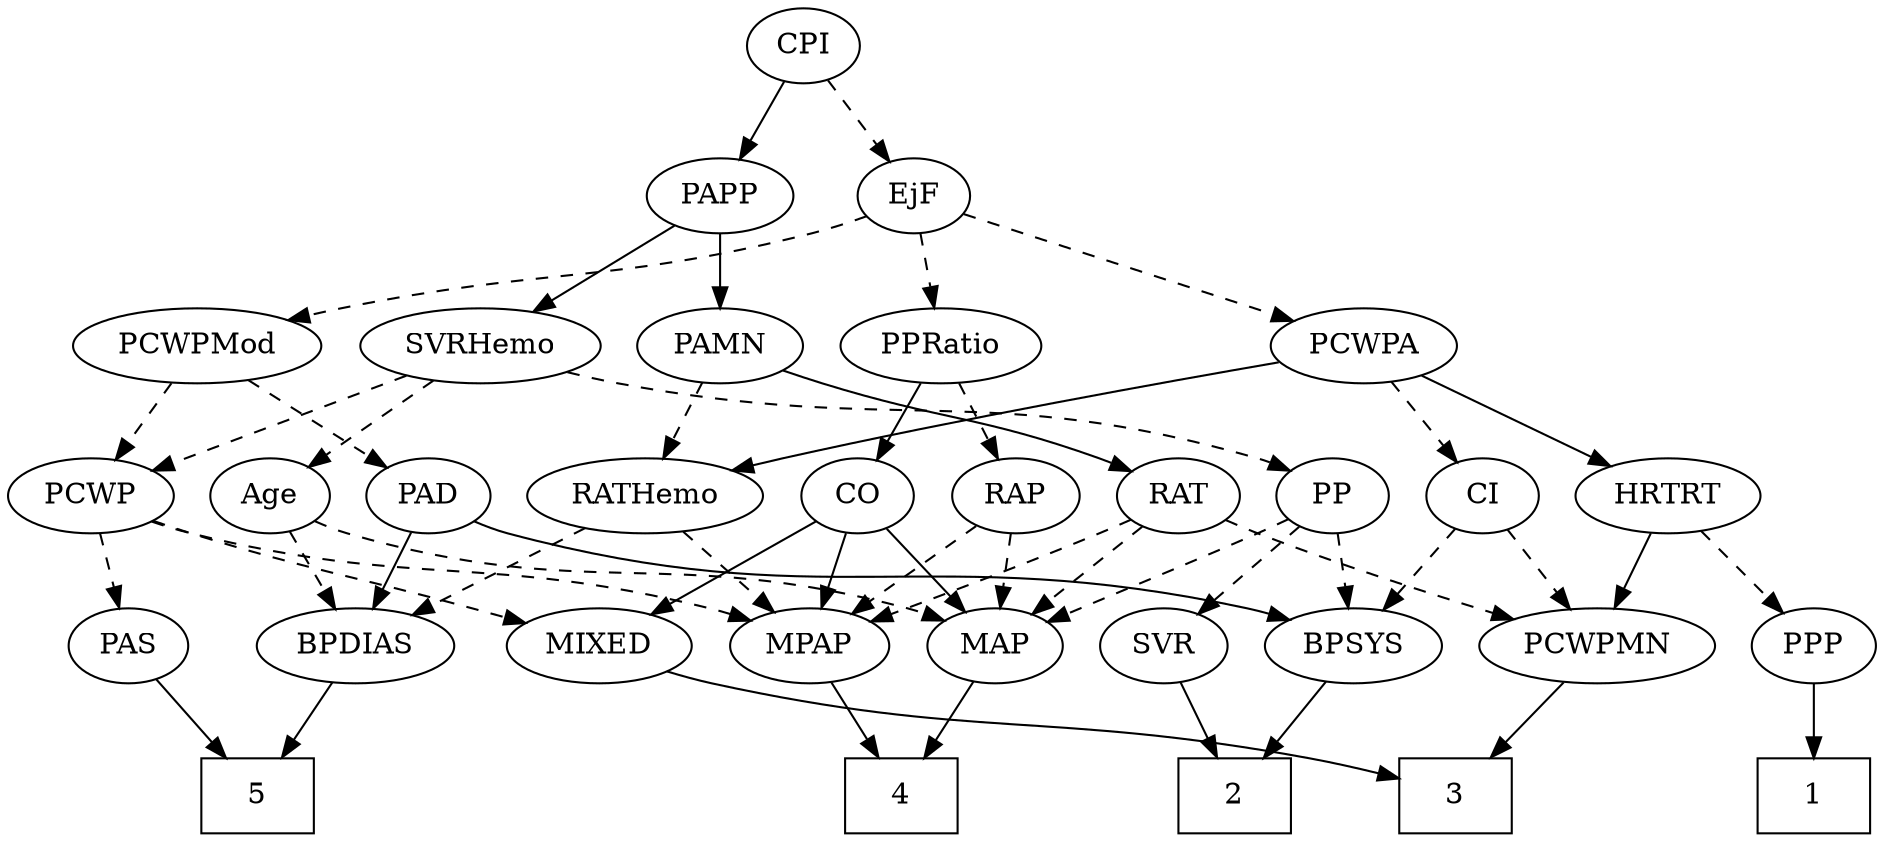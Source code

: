 strict digraph {
	graph [bb="0,0,832.1,396"];
	node [label="\N"];
	1	[height=0.5,
		pos="805.1,18",
		shape=box,
		width=0.75];
	2	[height=0.5,
		pos="549.1,18",
		shape=box,
		width=0.75];
	3	[height=0.5,
		pos="651.1,18",
		shape=box,
		width=0.75];
	4	[height=0.5,
		pos="402.1,18",
		shape=box,
		width=0.75];
	5	[height=0.5,
		pos="114.1,18",
		shape=box,
		width=0.75];
	Age	[height=0.5,
		pos="115.1,162",
		width=0.75];
	BPDIAS	[height=0.5,
		pos="157.1,90",
		width=1.1735];
	Age -> BPDIAS	[pos="e,147.02,107.8 124.63,145.12 129.69,136.68 136.03,126.1 141.77,116.55",
		style=dashed];
	MAP	[height=0.5,
		pos="444.1,90",
		width=0.84854];
	Age -> MAP	[pos="e,421.2,101.94 135.62,150.02 140.57,147.73 145.93,145.55 151.1,144 259.89,111.39 294.68,138.47 404.1,108 406.58,107.31 409.11,106.5 \
411.63,105.62",
		style=dashed];
	EjF	[height=0.5,
		pos="406.1,306",
		width=0.75];
	PCWPMod	[height=0.5,
		pos="97.097,234",
		width=1.4443];
	EjF -> PCWPMod	[pos="e,135.35,246.27 384,295.5 377.08,292.79 369.35,290.02 362.1,288 273.41,263.29 247.88,272.38 158.1,252 153.94,251.06 149.63,250.01 \
145.33,248.91",
		style=dashed];
	PCWPA	[height=0.5,
		pos="609.1,234",
		width=1.1555];
	EjF -> PCWPA	[pos="e,577.6,245.86 429.78,296.83 463.67,285.15 526.48,263.49 568.04,249.16",
		style=dashed];
	PPRatio	[height=0.5,
		pos="415.1,234",
		width=1.1013];
	EjF -> PPRatio	[pos="e,412.88,252.28 408.28,288.05 409.27,280.35 410.46,271.03 411.58,262.36",
		style=dashed];
	RAP	[height=0.5,
		pos="452.1,162",
		width=0.77632];
	MPAP	[height=0.5,
		pos="360.1,90",
		width=0.97491];
	RAP -> MPAP	[pos="e,378.91,105.31 434.79,147.83 421.35,137.61 402.47,123.24 387.06,111.51",
		style=dashed];
	RAP -> MAP	[pos="e,446.05,108.1 450.12,143.7 449.24,135.98 448.18,126.71 447.2,118.11",
		style=dashed];
	MIXED	[height=0.5,
		pos="267.1,90",
		width=1.1193];
	MIXED -> 3	[pos="e,623.97,26.764 296.61,77.69 302.97,75.557 309.7,73.521 316.1,72 433.45,44.091 466.7,59.084 585.1,36 594.56,34.154 604.69,31.76 \
614.1,29.354",
		style=solid];
	MPAP -> 4	[pos="e,391.63,36.447 370.05,72.411 374.93,64.285 380.91,54.307 386.39,45.184",
		style=solid];
	BPSYS	[height=0.5,
		pos="604.1,90",
		width=1.0471];
	BPSYS -> 2	[pos="e,562.55,36.124 591.34,72.765 584.66,64.268 576.34,53.677 568.85,44.146",
		style=solid];
	PAD	[height=0.5,
		pos="189.1,162",
		width=0.79437];
	PAD -> BPSYS	[pos="e,576.09,102.36 210.77,149.91 216,147.63 221.66,145.47 227.1,144 369.5,105.41 413.37,141.33 557.1,108 560.13,107.3 563.23,106.46 \
566.33,105.53",
		style=solid];
	PAD -> BPDIAS	[pos="e,164.85,107.96 181.51,144.41 177.78,136.25 173.2,126.22 169.01,117.07",
		style=solid];
	CO	[height=0.5,
		pos="379.1,162",
		width=0.75];
	CO -> MIXED	[pos="e,289.67,105.11 360.1,149.13 343.21,138.57 318.2,122.94 298.37,110.55",
		style=solid];
	CO -> MPAP	[pos="e,364.79,108.28 374.5,144.05 372.38,136.26 369.82,126.82 367.45,118.08",
		style=solid];
	CO -> MAP	[pos="e,429.88,106.31 392.88,146.15 401.64,136.72 413.14,124.33 423.03,113.69",
		style=solid];
	PAS	[height=0.5,
		pos="52.097,90",
		width=0.75];
	PAS -> 5	[pos="e,99.004,36.04 65.245,74.155 73.12,65.264 83.326,53.742 92.371,43.529",
		style=solid];
	PAMN	[height=0.5,
		pos="321.1,234",
		width=1.011];
	RATHemo	[height=0.5,
		pos="285.1,162",
		width=1.3721];
	PAMN -> RATHemo	[pos="e,293.82,179.96 312.57,216.41 308.37,208.25 303.21,198.22 298.5,189.07",
		style=dashed];
	RAT	[height=0.5,
		pos="525.1,162",
		width=0.75827];
	PAMN -> RAT	[pos="e,504.01,173.63 349.06,222.06 354.68,219.97 360.55,217.86 366.1,216 420.11,197.92 435.85,200.22 489.1,180 490.94,179.3 492.82,178.55 \
494.7,177.76",
		style=solid];
	RATHemo -> MPAP	[pos="e,343.82,106.19 302.49,144.76 312.52,135.4 325.27,123.5 336.23,113.28",
		style=dashed];
	RATHemo -> BPDIAS	[pos="e,181.97,104.6 258.89,146.67 239.26,135.93 212.25,121.16 190.99,109.53",
		style=dashed];
	CPI	[height=0.5,
		pos="359.1,378",
		width=0.75];
	CPI -> EjF	[pos="e,395.47,322.82 369.76,361.12 375.65,352.34 383.09,341.26 389.7,331.42",
		style=dashed];
	PAPP	[height=0.5,
		pos="321.1,306",
		width=0.88464];
	CPI -> PAPP	[pos="e,330.13,323.63 350.28,360.76 345.74,352.4 340.11,342.02 335,332.61",
		style=solid];
	RAT -> MPAP	[pos="e,387.45,101.76 503.48,150.57 498.76,148.36 493.78,146.06 489.1,144 458.26,130.39 422.81,115.91 396.89,105.53",
		style=dashed];
	PCWPMN	[height=0.5,
		pos="710.1,90",
		width=1.3902];
	RAT -> PCWPMN	[pos="e,674.19,102.65 546.26,150.58 551.1,148.32 556.24,146 561.1,144 595.3,129.88 634.78,115.94 664.51,105.9",
		style=dashed];
	RAT -> MAP	[pos="e,460.62,105.28 509.09,147.17 497.49,137.14 481.58,123.39 468.41,112.01",
		style=dashed];
	SVR	[height=0.5,
		pos="520.1,90",
		width=0.77632];
	SVR -> 2	[pos="e,541.87,36.447 526.97,72.411 530.27,64.454 534.3,54.722 538.01,45.756",
		style=solid];
	PCWPMod -> PAD	[pos="e,171.4,176.47 117.97,217.12 131.45,206.87 149.07,193.46 163.4,182.55",
		style=dashed];
	PCWP	[height=0.5,
		pos="35.097,162",
		width=0.97491];
	PCWPMod -> PCWP	[pos="e,49.258,178.99 82.404,216.41 74.492,207.48 64.6,196.31 55.909,186.5",
		style=dashed];
	PCWPA -> RATHemo	[pos="e,321.47,174.2 570.98,226.5 519.12,217.41 423.58,199.77 343.1,180 339.25,179.06 335.28,178.02 331.3,176.94",
		style=solid];
	CI	[height=0.5,
		pos="669.1,162",
		width=0.75];
	PCWPA -> CI	[pos="e,656.08,178.19 623.01,216.76 630.88,207.59 640.84,195.96 649.49,185.88",
		style=dashed];
	HRTRT	[height=0.5,
		pos="754.1,162",
		width=1.1013];
	PCWPA -> HRTRT	[pos="e,727.8,175.7 636.03,220 659.27,208.78 693.01,192.49 718.48,180.19",
		style=solid];
	PCWPMN -> 3	[pos="e,665.8,36.447 696.11,72.411 689.05,64.031 680.33,53.682 672.45,44.332",
		style=solid];
	SVRHemo	[height=0.5,
		pos="217.1,234",
		width=1.3902];
	SVRHemo -> Age	[pos="e,133.44,175.59 194.96,217.81 179.44,207.16 158.6,192.85 142.1,181.53",
		style=dashed];
	PP	[height=0.5,
		pos="597.1,162",
		width=0.75];
	SVRHemo -> PP	[pos="e,576.59,174.04 253.39,221.59 260.84,219.51 268.68,217.53 276.1,216 401.15,190.25 438.52,215.7 561.1,180 563.04,179.43 565.01,178.78 \
566.97,178.05",
		style=dashed];
	SVRHemo -> PCWP	[pos="e,62.555,173.62 184.19,220.38 156.22,209.66 115.02,193.84 79.097,180 76.757,179.1 74.347,178.17 71.917,177.23",
		style=dashed];
	BPDIAS -> 5	[pos="e,124.81,36.447 146.91,72.411 141.91,64.285 135.79,54.307 130.18,45.184",
		style=solid];
	MAP -> 4	[pos="e,412.37,36.124 434.36,72.765 429.36,64.44 423.16,54.104 417.53,44.725",
		style=solid];
	PP -> BPSYS	[pos="e,602.39,108.1 598.83,143.7 599.6,135.98 600.53,126.71 601.39,118.11",
		style=dashed];
	PP -> SVR	[pos="e,535.66,105.14 581.51,146.83 570.56,136.87 555.7,123.37 543.35,112.14",
		style=dashed];
	PP -> MAP	[pos="e,467.9,101.65 575.8,150.88 570.97,148.6 565.86,146.21 561.1,144 532.81,130.92 500.54,116.32 477.07,105.77",
		style=dashed];
	PPP	[height=0.5,
		pos="805.1,90",
		width=0.75];
	PPP -> 1	[pos="e,805.1,36.104 805.1,71.697 805.1,63.983 805.1,54.712 805.1,46.112",
		style=solid];
	PPRatio -> RAP	[pos="e,443.39,179.47 423.87,216.41 428.29,208.04 433.75,197.71 438.69,188.37",
		style=dashed];
	PPRatio -> CO	[pos="e,387.57,179.47 406.57,216.41 402.26,208.04 396.95,197.71 392.14,188.37",
		style=solid];
	PCWP -> MIXED	[pos="e,234.34,100.49 61.94,150.16 67.572,148.01 73.501,145.86 79.097,144 135.59,125.25 150.83,124.24 208.1,108 213.42,106.49 219,104.9 \
224.53,103.31",
		style=dashed];
	PCWP -> MPAP	[pos="e,333.88,102.2 61.312,149.8 67.093,147.63 73.24,145.56 79.097,144 182.07,116.64 213.13,135.36 316.1,108 318.75,107.29 321.46,106.48 \
324.18,105.6",
		style=dashed];
	PCWP -> PAS	[pos="e,47.901,108.28 39.212,144.05 41.105,136.26 43.397,126.82 45.521,118.08",
		style=dashed];
	CI -> BPSYS	[pos="e,618.77,106.8 655.31,146.15 646.76,136.94 635.58,124.91 625.86,114.43",
		style=dashed];
	CI -> PCWPMN	[pos="e,700.07,108.12 678.61,144.76 683.43,136.53 689.41,126.32 694.86,117.02",
		style=dashed];
	PAPP -> PAMN	[pos="e,321.1,252.1 321.1,287.7 321.1,279.98 321.1,270.71 321.1,262.11",
		style=solid];
	PAPP -> SVRHemo	[pos="e,239.62,250.16 301.04,291.5 286.07,281.42 265.31,267.45 248.19,255.93",
		style=solid];
	HRTRT -> PCWPMN	[pos="e,720.76,107.96 743.67,144.41 738.43,136.08 731.97,125.8 726.12,116.49",
		style=solid];
	HRTRT -> PPP	[pos="e,793.68,106.67 765.93,144.76 772.39,135.89 780.52,124.74 787.69,114.89",
		style=dashed];
}
